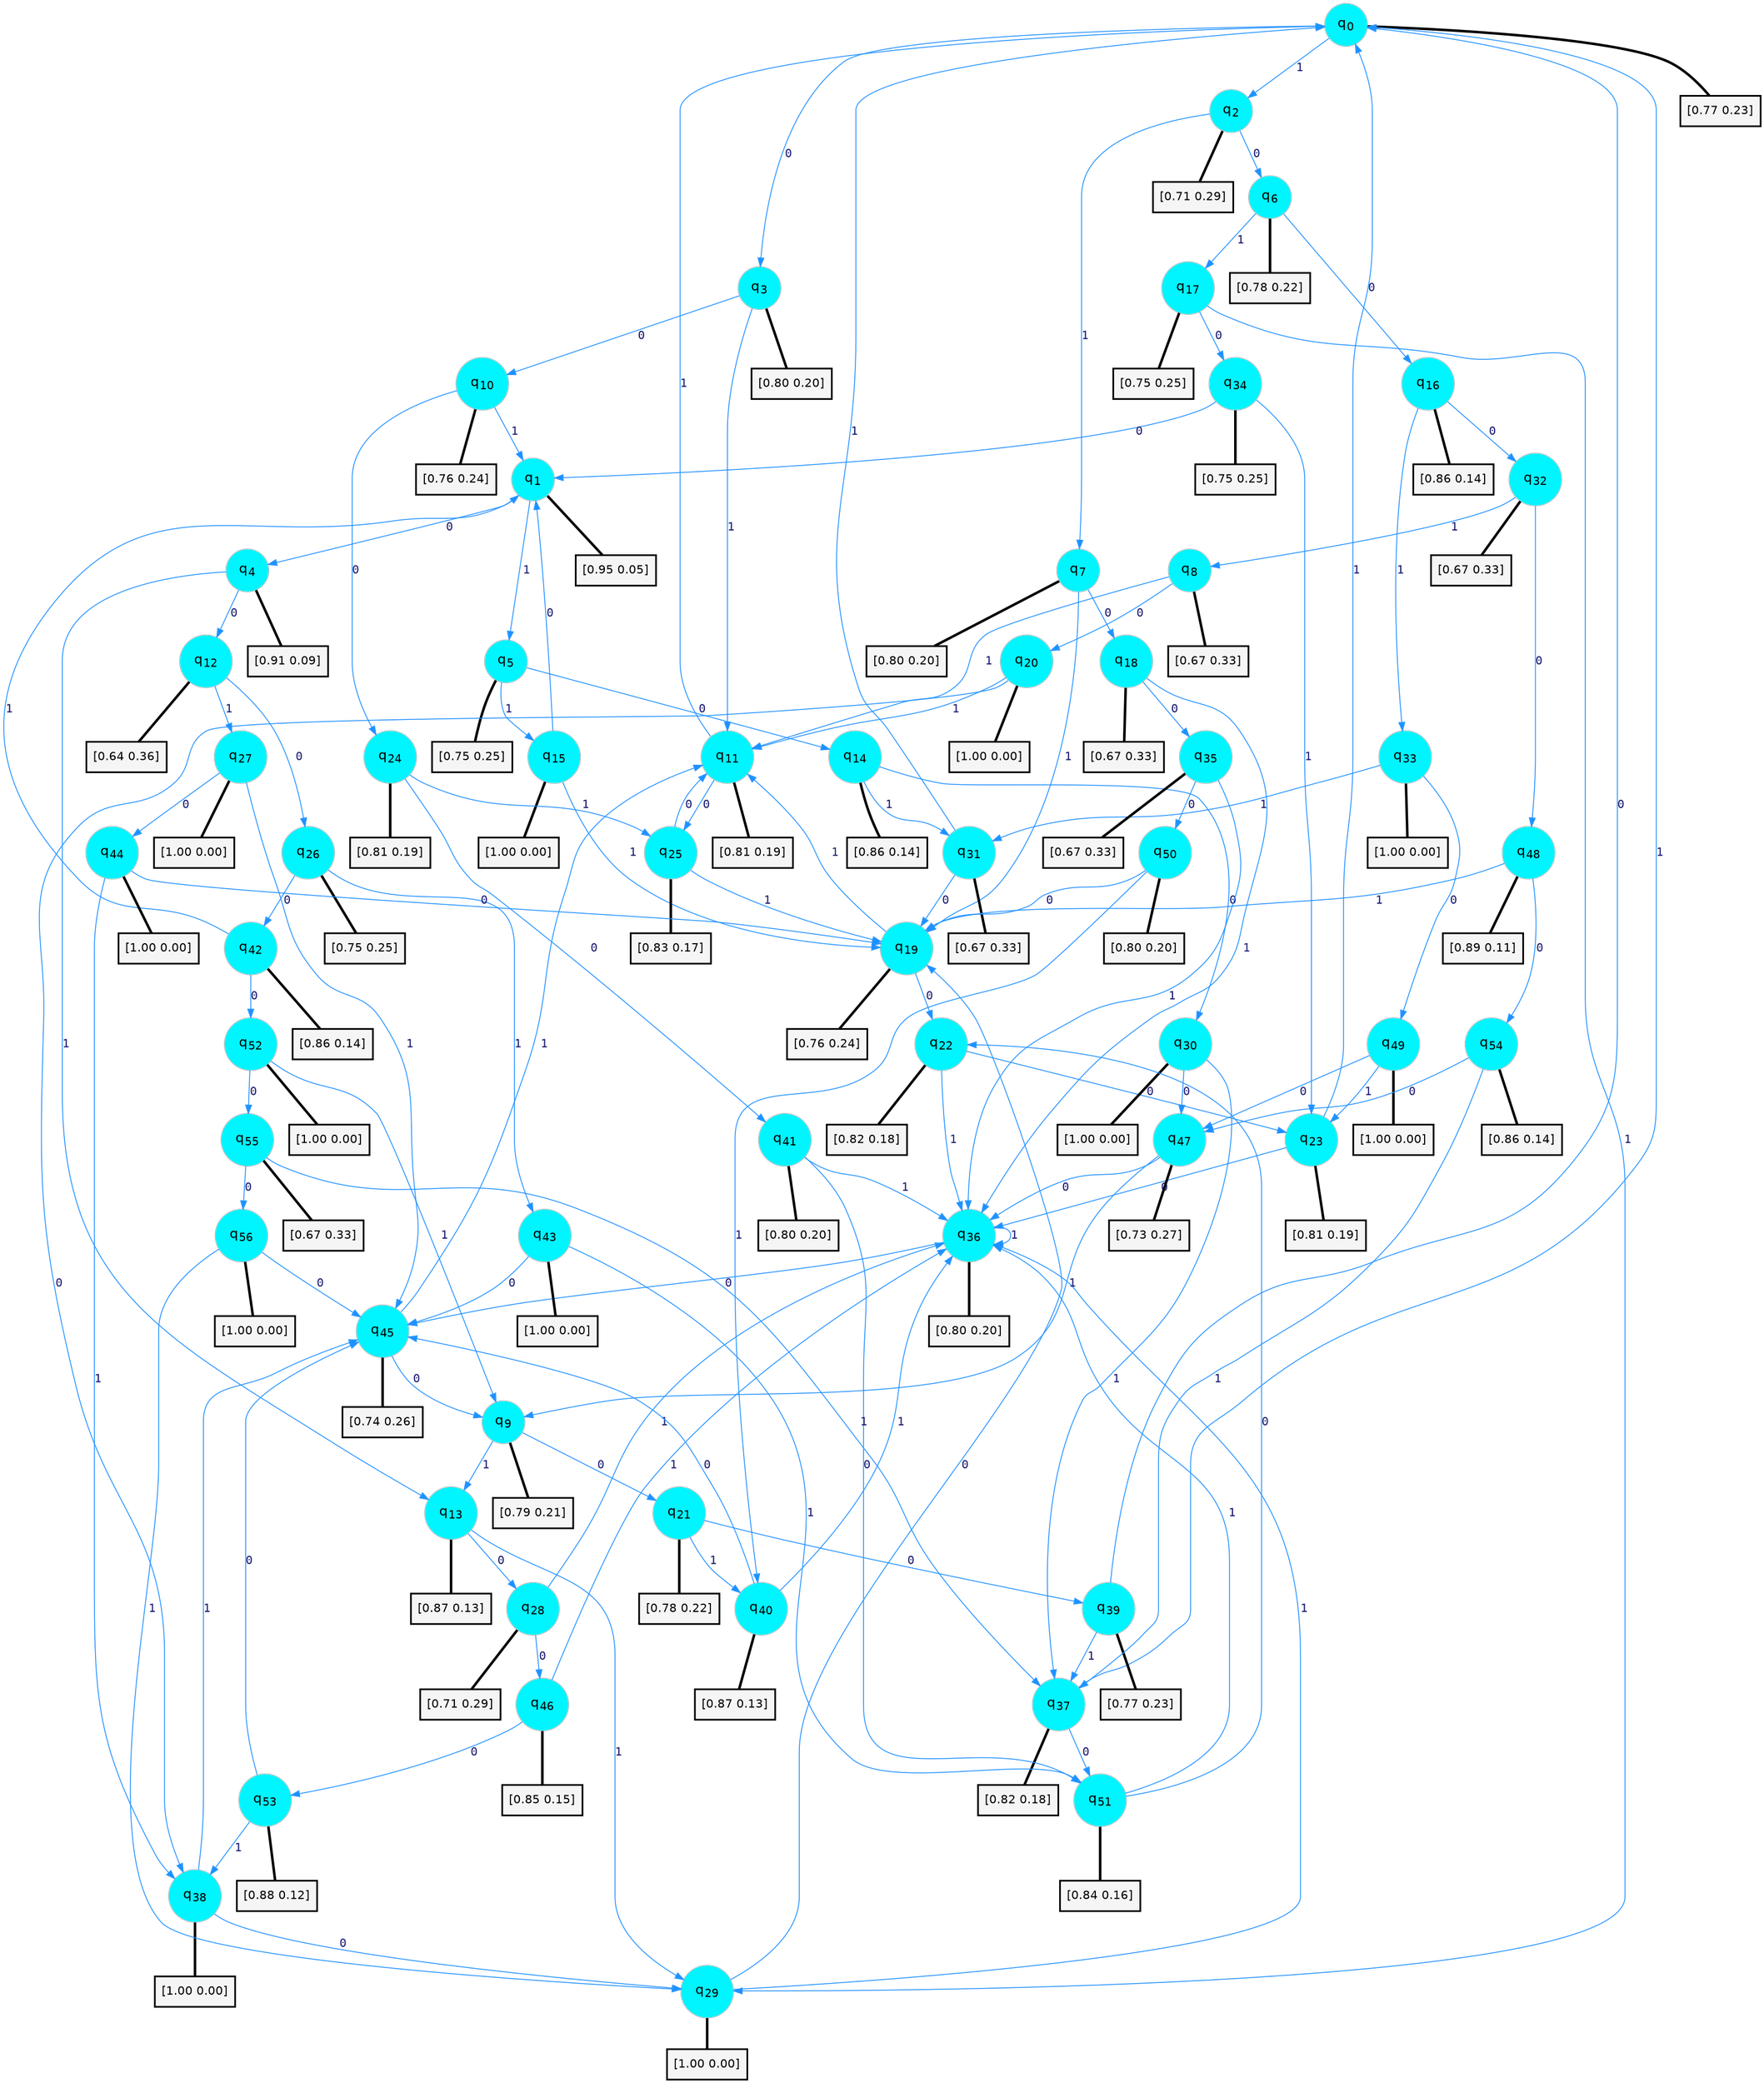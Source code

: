digraph G {
graph [
bgcolor=transparent, dpi=300, rankdir=TD, size="40,25"];
node [
color=gray, fillcolor=turquoise1, fontcolor=black, fontname=Helvetica, fontsize=16, fontweight=bold, shape=circle, style=filled];
edge [
arrowsize=1, color=dodgerblue1, fontcolor=midnightblue, fontname=courier, fontweight=bold, penwidth=1, style=solid, weight=20];
0[label=<q<SUB>0</SUB>>];
1[label=<q<SUB>1</SUB>>];
2[label=<q<SUB>2</SUB>>];
3[label=<q<SUB>3</SUB>>];
4[label=<q<SUB>4</SUB>>];
5[label=<q<SUB>5</SUB>>];
6[label=<q<SUB>6</SUB>>];
7[label=<q<SUB>7</SUB>>];
8[label=<q<SUB>8</SUB>>];
9[label=<q<SUB>9</SUB>>];
10[label=<q<SUB>10</SUB>>];
11[label=<q<SUB>11</SUB>>];
12[label=<q<SUB>12</SUB>>];
13[label=<q<SUB>13</SUB>>];
14[label=<q<SUB>14</SUB>>];
15[label=<q<SUB>15</SUB>>];
16[label=<q<SUB>16</SUB>>];
17[label=<q<SUB>17</SUB>>];
18[label=<q<SUB>18</SUB>>];
19[label=<q<SUB>19</SUB>>];
20[label=<q<SUB>20</SUB>>];
21[label=<q<SUB>21</SUB>>];
22[label=<q<SUB>22</SUB>>];
23[label=<q<SUB>23</SUB>>];
24[label=<q<SUB>24</SUB>>];
25[label=<q<SUB>25</SUB>>];
26[label=<q<SUB>26</SUB>>];
27[label=<q<SUB>27</SUB>>];
28[label=<q<SUB>28</SUB>>];
29[label=<q<SUB>29</SUB>>];
30[label=<q<SUB>30</SUB>>];
31[label=<q<SUB>31</SUB>>];
32[label=<q<SUB>32</SUB>>];
33[label=<q<SUB>33</SUB>>];
34[label=<q<SUB>34</SUB>>];
35[label=<q<SUB>35</SUB>>];
36[label=<q<SUB>36</SUB>>];
37[label=<q<SUB>37</SUB>>];
38[label=<q<SUB>38</SUB>>];
39[label=<q<SUB>39</SUB>>];
40[label=<q<SUB>40</SUB>>];
41[label=<q<SUB>41</SUB>>];
42[label=<q<SUB>42</SUB>>];
43[label=<q<SUB>43</SUB>>];
44[label=<q<SUB>44</SUB>>];
45[label=<q<SUB>45</SUB>>];
46[label=<q<SUB>46</SUB>>];
47[label=<q<SUB>47</SUB>>];
48[label=<q<SUB>48</SUB>>];
49[label=<q<SUB>49</SUB>>];
50[label=<q<SUB>50</SUB>>];
51[label=<q<SUB>51</SUB>>];
52[label=<q<SUB>52</SUB>>];
53[label=<q<SUB>53</SUB>>];
54[label=<q<SUB>54</SUB>>];
55[label=<q<SUB>55</SUB>>];
56[label=<q<SUB>56</SUB>>];
57[label="[0.77 0.23]", shape=box,fontcolor=black, fontname=Helvetica, fontsize=14, penwidth=2, fillcolor=whitesmoke,color=black];
58[label="[0.95 0.05]", shape=box,fontcolor=black, fontname=Helvetica, fontsize=14, penwidth=2, fillcolor=whitesmoke,color=black];
59[label="[0.71 0.29]", shape=box,fontcolor=black, fontname=Helvetica, fontsize=14, penwidth=2, fillcolor=whitesmoke,color=black];
60[label="[0.80 0.20]", shape=box,fontcolor=black, fontname=Helvetica, fontsize=14, penwidth=2, fillcolor=whitesmoke,color=black];
61[label="[0.91 0.09]", shape=box,fontcolor=black, fontname=Helvetica, fontsize=14, penwidth=2, fillcolor=whitesmoke,color=black];
62[label="[0.75 0.25]", shape=box,fontcolor=black, fontname=Helvetica, fontsize=14, penwidth=2, fillcolor=whitesmoke,color=black];
63[label="[0.78 0.22]", shape=box,fontcolor=black, fontname=Helvetica, fontsize=14, penwidth=2, fillcolor=whitesmoke,color=black];
64[label="[0.80 0.20]", shape=box,fontcolor=black, fontname=Helvetica, fontsize=14, penwidth=2, fillcolor=whitesmoke,color=black];
65[label="[0.67 0.33]", shape=box,fontcolor=black, fontname=Helvetica, fontsize=14, penwidth=2, fillcolor=whitesmoke,color=black];
66[label="[0.79 0.21]", shape=box,fontcolor=black, fontname=Helvetica, fontsize=14, penwidth=2, fillcolor=whitesmoke,color=black];
67[label="[0.76 0.24]", shape=box,fontcolor=black, fontname=Helvetica, fontsize=14, penwidth=2, fillcolor=whitesmoke,color=black];
68[label="[0.81 0.19]", shape=box,fontcolor=black, fontname=Helvetica, fontsize=14, penwidth=2, fillcolor=whitesmoke,color=black];
69[label="[0.64 0.36]", shape=box,fontcolor=black, fontname=Helvetica, fontsize=14, penwidth=2, fillcolor=whitesmoke,color=black];
70[label="[0.87 0.13]", shape=box,fontcolor=black, fontname=Helvetica, fontsize=14, penwidth=2, fillcolor=whitesmoke,color=black];
71[label="[0.86 0.14]", shape=box,fontcolor=black, fontname=Helvetica, fontsize=14, penwidth=2, fillcolor=whitesmoke,color=black];
72[label="[1.00 0.00]", shape=box,fontcolor=black, fontname=Helvetica, fontsize=14, penwidth=2, fillcolor=whitesmoke,color=black];
73[label="[0.86 0.14]", shape=box,fontcolor=black, fontname=Helvetica, fontsize=14, penwidth=2, fillcolor=whitesmoke,color=black];
74[label="[0.75 0.25]", shape=box,fontcolor=black, fontname=Helvetica, fontsize=14, penwidth=2, fillcolor=whitesmoke,color=black];
75[label="[0.67 0.33]", shape=box,fontcolor=black, fontname=Helvetica, fontsize=14, penwidth=2, fillcolor=whitesmoke,color=black];
76[label="[0.76 0.24]", shape=box,fontcolor=black, fontname=Helvetica, fontsize=14, penwidth=2, fillcolor=whitesmoke,color=black];
77[label="[1.00 0.00]", shape=box,fontcolor=black, fontname=Helvetica, fontsize=14, penwidth=2, fillcolor=whitesmoke,color=black];
78[label="[0.78 0.22]", shape=box,fontcolor=black, fontname=Helvetica, fontsize=14, penwidth=2, fillcolor=whitesmoke,color=black];
79[label="[0.82 0.18]", shape=box,fontcolor=black, fontname=Helvetica, fontsize=14, penwidth=2, fillcolor=whitesmoke,color=black];
80[label="[0.81 0.19]", shape=box,fontcolor=black, fontname=Helvetica, fontsize=14, penwidth=2, fillcolor=whitesmoke,color=black];
81[label="[0.81 0.19]", shape=box,fontcolor=black, fontname=Helvetica, fontsize=14, penwidth=2, fillcolor=whitesmoke,color=black];
82[label="[0.83 0.17]", shape=box,fontcolor=black, fontname=Helvetica, fontsize=14, penwidth=2, fillcolor=whitesmoke,color=black];
83[label="[0.75 0.25]", shape=box,fontcolor=black, fontname=Helvetica, fontsize=14, penwidth=2, fillcolor=whitesmoke,color=black];
84[label="[1.00 0.00]", shape=box,fontcolor=black, fontname=Helvetica, fontsize=14, penwidth=2, fillcolor=whitesmoke,color=black];
85[label="[0.71 0.29]", shape=box,fontcolor=black, fontname=Helvetica, fontsize=14, penwidth=2, fillcolor=whitesmoke,color=black];
86[label="[1.00 0.00]", shape=box,fontcolor=black, fontname=Helvetica, fontsize=14, penwidth=2, fillcolor=whitesmoke,color=black];
87[label="[1.00 0.00]", shape=box,fontcolor=black, fontname=Helvetica, fontsize=14, penwidth=2, fillcolor=whitesmoke,color=black];
88[label="[0.67 0.33]", shape=box,fontcolor=black, fontname=Helvetica, fontsize=14, penwidth=2, fillcolor=whitesmoke,color=black];
89[label="[0.67 0.33]", shape=box,fontcolor=black, fontname=Helvetica, fontsize=14, penwidth=2, fillcolor=whitesmoke,color=black];
90[label="[1.00 0.00]", shape=box,fontcolor=black, fontname=Helvetica, fontsize=14, penwidth=2, fillcolor=whitesmoke,color=black];
91[label="[0.75 0.25]", shape=box,fontcolor=black, fontname=Helvetica, fontsize=14, penwidth=2, fillcolor=whitesmoke,color=black];
92[label="[0.67 0.33]", shape=box,fontcolor=black, fontname=Helvetica, fontsize=14, penwidth=2, fillcolor=whitesmoke,color=black];
93[label="[0.80 0.20]", shape=box,fontcolor=black, fontname=Helvetica, fontsize=14, penwidth=2, fillcolor=whitesmoke,color=black];
94[label="[0.82 0.18]", shape=box,fontcolor=black, fontname=Helvetica, fontsize=14, penwidth=2, fillcolor=whitesmoke,color=black];
95[label="[1.00 0.00]", shape=box,fontcolor=black, fontname=Helvetica, fontsize=14, penwidth=2, fillcolor=whitesmoke,color=black];
96[label="[0.77 0.23]", shape=box,fontcolor=black, fontname=Helvetica, fontsize=14, penwidth=2, fillcolor=whitesmoke,color=black];
97[label="[0.87 0.13]", shape=box,fontcolor=black, fontname=Helvetica, fontsize=14, penwidth=2, fillcolor=whitesmoke,color=black];
98[label="[0.80 0.20]", shape=box,fontcolor=black, fontname=Helvetica, fontsize=14, penwidth=2, fillcolor=whitesmoke,color=black];
99[label="[0.86 0.14]", shape=box,fontcolor=black, fontname=Helvetica, fontsize=14, penwidth=2, fillcolor=whitesmoke,color=black];
100[label="[1.00 0.00]", shape=box,fontcolor=black, fontname=Helvetica, fontsize=14, penwidth=2, fillcolor=whitesmoke,color=black];
101[label="[1.00 0.00]", shape=box,fontcolor=black, fontname=Helvetica, fontsize=14, penwidth=2, fillcolor=whitesmoke,color=black];
102[label="[0.74 0.26]", shape=box,fontcolor=black, fontname=Helvetica, fontsize=14, penwidth=2, fillcolor=whitesmoke,color=black];
103[label="[0.85 0.15]", shape=box,fontcolor=black, fontname=Helvetica, fontsize=14, penwidth=2, fillcolor=whitesmoke,color=black];
104[label="[0.73 0.27]", shape=box,fontcolor=black, fontname=Helvetica, fontsize=14, penwidth=2, fillcolor=whitesmoke,color=black];
105[label="[0.89 0.11]", shape=box,fontcolor=black, fontname=Helvetica, fontsize=14, penwidth=2, fillcolor=whitesmoke,color=black];
106[label="[1.00 0.00]", shape=box,fontcolor=black, fontname=Helvetica, fontsize=14, penwidth=2, fillcolor=whitesmoke,color=black];
107[label="[0.80 0.20]", shape=box,fontcolor=black, fontname=Helvetica, fontsize=14, penwidth=2, fillcolor=whitesmoke,color=black];
108[label="[0.84 0.16]", shape=box,fontcolor=black, fontname=Helvetica, fontsize=14, penwidth=2, fillcolor=whitesmoke,color=black];
109[label="[1.00 0.00]", shape=box,fontcolor=black, fontname=Helvetica, fontsize=14, penwidth=2, fillcolor=whitesmoke,color=black];
110[label="[0.88 0.12]", shape=box,fontcolor=black, fontname=Helvetica, fontsize=14, penwidth=2, fillcolor=whitesmoke,color=black];
111[label="[0.86 0.14]", shape=box,fontcolor=black, fontname=Helvetica, fontsize=14, penwidth=2, fillcolor=whitesmoke,color=black];
112[label="[0.67 0.33]", shape=box,fontcolor=black, fontname=Helvetica, fontsize=14, penwidth=2, fillcolor=whitesmoke,color=black];
113[label="[1.00 0.00]", shape=box,fontcolor=black, fontname=Helvetica, fontsize=14, penwidth=2, fillcolor=whitesmoke,color=black];
0->3 [label=0];
0->2 [label=1];
0->57 [arrowhead=none, penwidth=3,color=black];
1->4 [label=0];
1->5 [label=1];
1->58 [arrowhead=none, penwidth=3,color=black];
2->6 [label=0];
2->7 [label=1];
2->59 [arrowhead=none, penwidth=3,color=black];
3->10 [label=0];
3->11 [label=1];
3->60 [arrowhead=none, penwidth=3,color=black];
4->12 [label=0];
4->13 [label=1];
4->61 [arrowhead=none, penwidth=3,color=black];
5->14 [label=0];
5->15 [label=1];
5->62 [arrowhead=none, penwidth=3,color=black];
6->16 [label=0];
6->17 [label=1];
6->63 [arrowhead=none, penwidth=3,color=black];
7->18 [label=0];
7->19 [label=1];
7->64 [arrowhead=none, penwidth=3,color=black];
8->20 [label=0];
8->11 [label=1];
8->65 [arrowhead=none, penwidth=3,color=black];
9->21 [label=0];
9->13 [label=1];
9->66 [arrowhead=none, penwidth=3,color=black];
10->24 [label=0];
10->1 [label=1];
10->67 [arrowhead=none, penwidth=3,color=black];
11->25 [label=0];
11->0 [label=1];
11->68 [arrowhead=none, penwidth=3,color=black];
12->26 [label=0];
12->27 [label=1];
12->69 [arrowhead=none, penwidth=3,color=black];
13->28 [label=0];
13->29 [label=1];
13->70 [arrowhead=none, penwidth=3,color=black];
14->30 [label=0];
14->31 [label=1];
14->71 [arrowhead=none, penwidth=3,color=black];
15->1 [label=0];
15->19 [label=1];
15->72 [arrowhead=none, penwidth=3,color=black];
16->32 [label=0];
16->33 [label=1];
16->73 [arrowhead=none, penwidth=3,color=black];
17->34 [label=0];
17->29 [label=1];
17->74 [arrowhead=none, penwidth=3,color=black];
18->35 [label=0];
18->36 [label=1];
18->75 [arrowhead=none, penwidth=3,color=black];
19->22 [label=0];
19->11 [label=1];
19->76 [arrowhead=none, penwidth=3,color=black];
20->38 [label=0];
20->11 [label=1];
20->77 [arrowhead=none, penwidth=3,color=black];
21->39 [label=0];
21->40 [label=1];
21->78 [arrowhead=none, penwidth=3,color=black];
22->23 [label=0];
22->36 [label=1];
22->79 [arrowhead=none, penwidth=3,color=black];
23->36 [label=0];
23->0 [label=1];
23->80 [arrowhead=none, penwidth=3,color=black];
24->41 [label=0];
24->25 [label=1];
24->81 [arrowhead=none, penwidth=3,color=black];
25->11 [label=0];
25->19 [label=1];
25->82 [arrowhead=none, penwidth=3,color=black];
26->42 [label=0];
26->43 [label=1];
26->83 [arrowhead=none, penwidth=3,color=black];
27->44 [label=0];
27->45 [label=1];
27->84 [arrowhead=none, penwidth=3,color=black];
28->46 [label=0];
28->36 [label=1];
28->85 [arrowhead=none, penwidth=3,color=black];
29->19 [label=0];
29->36 [label=1];
29->86 [arrowhead=none, penwidth=3,color=black];
30->47 [label=0];
30->37 [label=1];
30->87 [arrowhead=none, penwidth=3,color=black];
31->19 [label=0];
31->0 [label=1];
31->88 [arrowhead=none, penwidth=3,color=black];
32->48 [label=0];
32->8 [label=1];
32->89 [arrowhead=none, penwidth=3,color=black];
33->49 [label=0];
33->31 [label=1];
33->90 [arrowhead=none, penwidth=3,color=black];
34->1 [label=0];
34->23 [label=1];
34->91 [arrowhead=none, penwidth=3,color=black];
35->50 [label=0];
35->36 [label=1];
35->92 [arrowhead=none, penwidth=3,color=black];
36->45 [label=0];
36->36 [label=1];
36->93 [arrowhead=none, penwidth=3,color=black];
37->51 [label=0];
37->0 [label=1];
37->94 [arrowhead=none, penwidth=3,color=black];
38->29 [label=0];
38->45 [label=1];
38->95 [arrowhead=none, penwidth=3,color=black];
39->0 [label=0];
39->37 [label=1];
39->96 [arrowhead=none, penwidth=3,color=black];
40->45 [label=0];
40->36 [label=1];
40->97 [arrowhead=none, penwidth=3,color=black];
41->51 [label=0];
41->36 [label=1];
41->98 [arrowhead=none, penwidth=3,color=black];
42->52 [label=0];
42->1 [label=1];
42->99 [arrowhead=none, penwidth=3,color=black];
43->45 [label=0];
43->51 [label=1];
43->100 [arrowhead=none, penwidth=3,color=black];
44->19 [label=0];
44->38 [label=1];
44->101 [arrowhead=none, penwidth=3,color=black];
45->9 [label=0];
45->11 [label=1];
45->102 [arrowhead=none, penwidth=3,color=black];
46->53 [label=0];
46->36 [label=1];
46->103 [arrowhead=none, penwidth=3,color=black];
47->36 [label=0];
47->9 [label=1];
47->104 [arrowhead=none, penwidth=3,color=black];
48->54 [label=0];
48->19 [label=1];
48->105 [arrowhead=none, penwidth=3,color=black];
49->47 [label=0];
49->23 [label=1];
49->106 [arrowhead=none, penwidth=3,color=black];
50->19 [label=0];
50->40 [label=1];
50->107 [arrowhead=none, penwidth=3,color=black];
51->22 [label=0];
51->36 [label=1];
51->108 [arrowhead=none, penwidth=3,color=black];
52->55 [label=0];
52->9 [label=1];
52->109 [arrowhead=none, penwidth=3,color=black];
53->45 [label=0];
53->38 [label=1];
53->110 [arrowhead=none, penwidth=3,color=black];
54->47 [label=0];
54->37 [label=1];
54->111 [arrowhead=none, penwidth=3,color=black];
55->56 [label=0];
55->37 [label=1];
55->112 [arrowhead=none, penwidth=3,color=black];
56->45 [label=0];
56->29 [label=1];
56->113 [arrowhead=none, penwidth=3,color=black];
}
